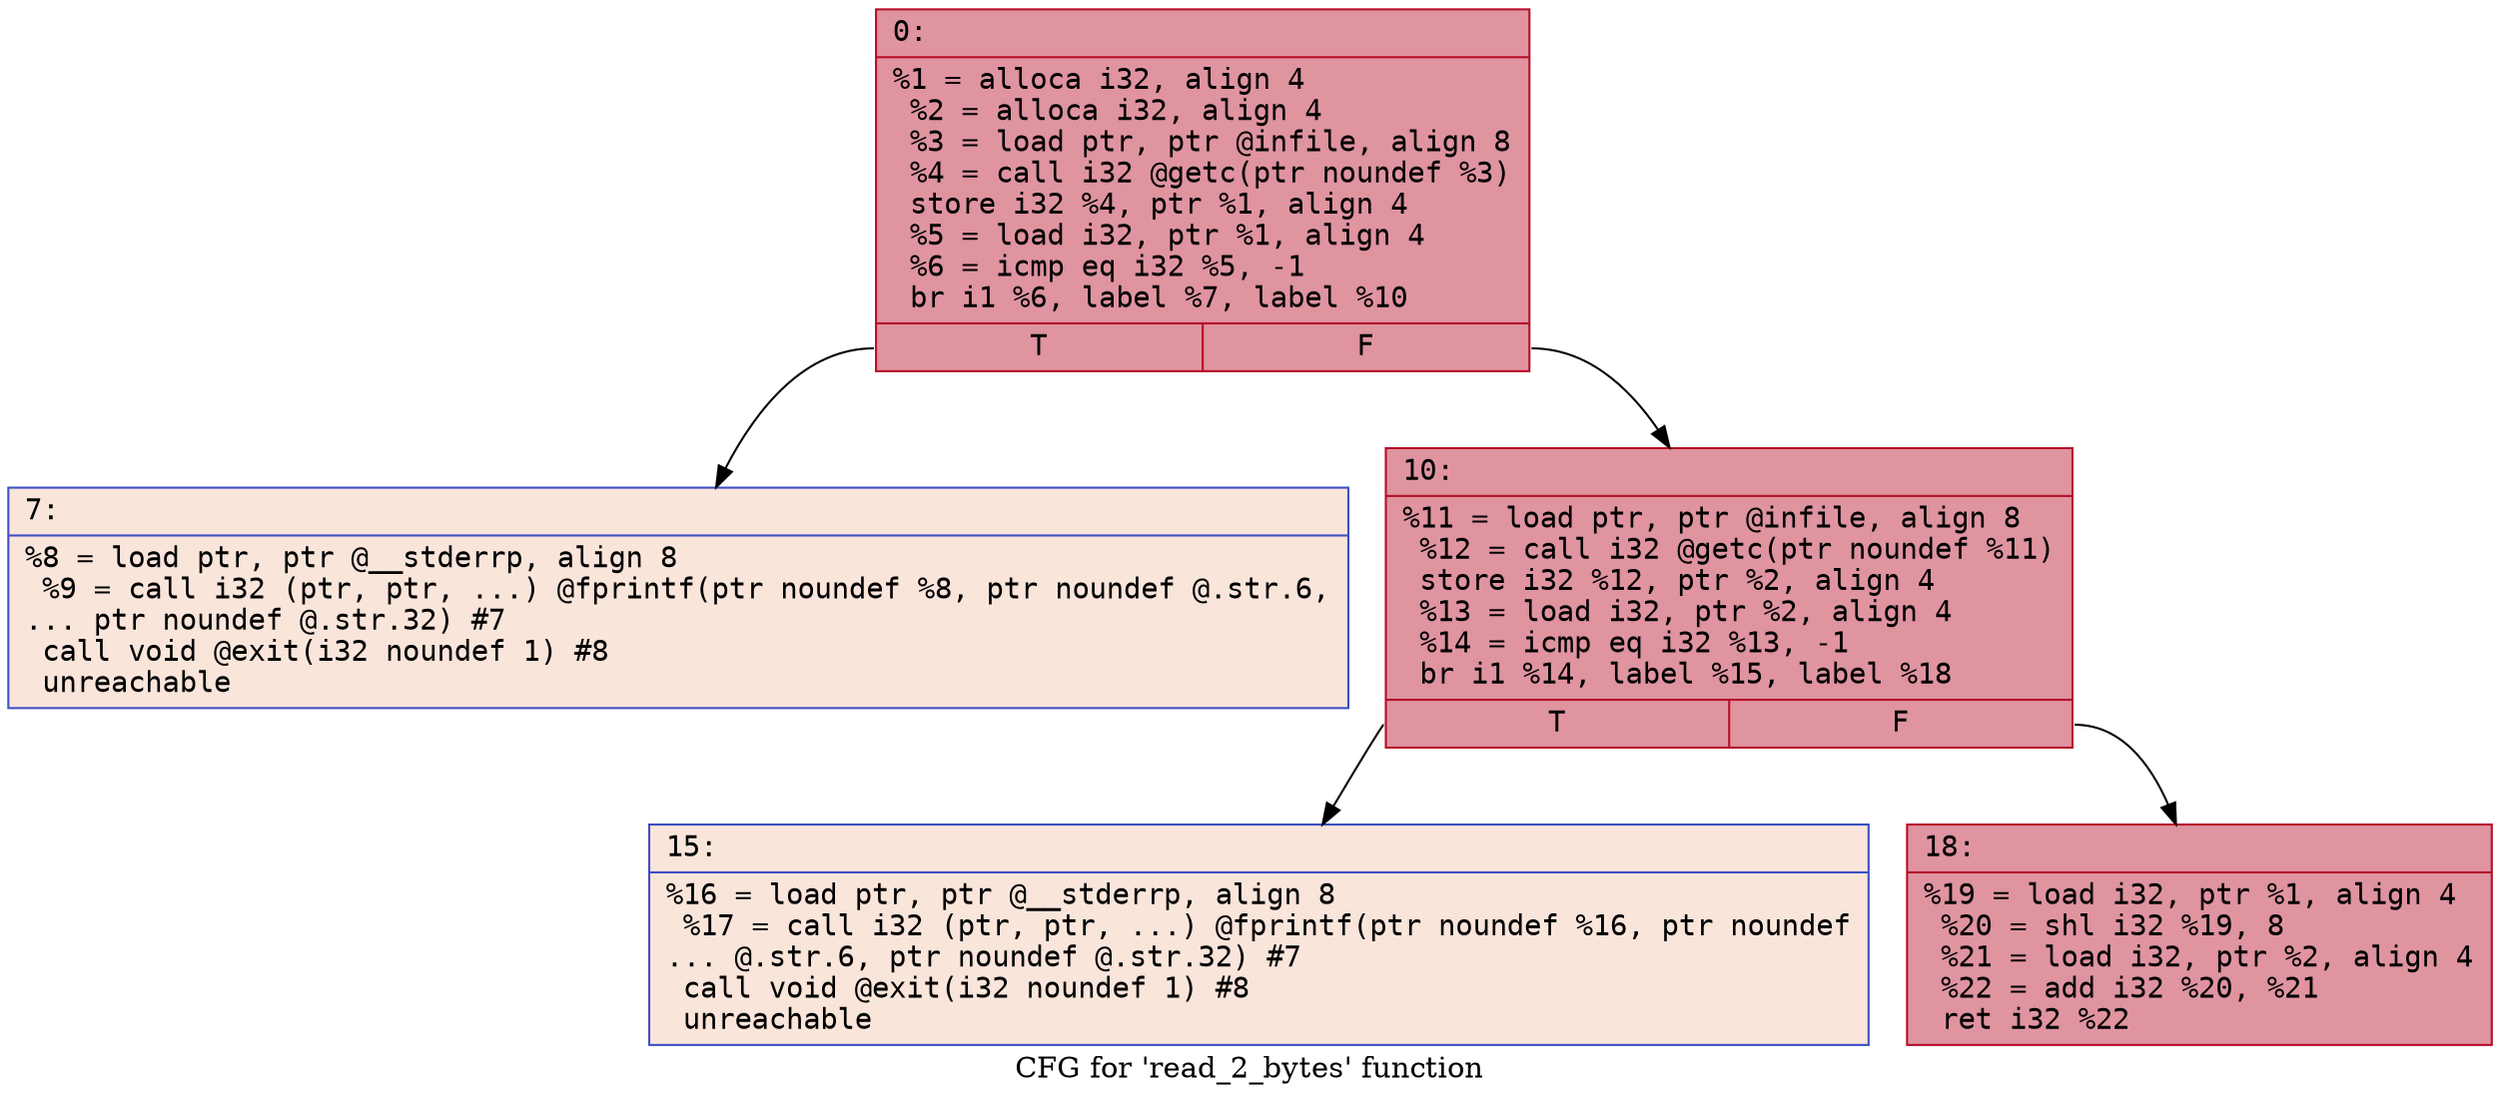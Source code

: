 digraph "CFG for 'read_2_bytes' function" {
	label="CFG for 'read_2_bytes' function";

	Node0x60000226d2c0 [shape=record,color="#b70d28ff", style=filled, fillcolor="#b70d2870" fontname="Courier",label="{0:\l|  %1 = alloca i32, align 4\l  %2 = alloca i32, align 4\l  %3 = load ptr, ptr @infile, align 8\l  %4 = call i32 @getc(ptr noundef %3)\l  store i32 %4, ptr %1, align 4\l  %5 = load i32, ptr %1, align 4\l  %6 = icmp eq i32 %5, -1\l  br i1 %6, label %7, label %10\l|{<s0>T|<s1>F}}"];
	Node0x60000226d2c0:s0 -> Node0x60000226d310[tooltip="0 -> 7\nProbability 0.00%" ];
	Node0x60000226d2c0:s1 -> Node0x60000226d360[tooltip="0 -> 10\nProbability 100.00%" ];
	Node0x60000226d310 [shape=record,color="#3d50c3ff", style=filled, fillcolor="#f4c5ad70" fontname="Courier",label="{7:\l|  %8 = load ptr, ptr @__stderrp, align 8\l  %9 = call i32 (ptr, ptr, ...) @fprintf(ptr noundef %8, ptr noundef @.str.6,\l... ptr noundef @.str.32) #7\l  call void @exit(i32 noundef 1) #8\l  unreachable\l}"];
	Node0x60000226d360 [shape=record,color="#b70d28ff", style=filled, fillcolor="#b70d2870" fontname="Courier",label="{10:\l|  %11 = load ptr, ptr @infile, align 8\l  %12 = call i32 @getc(ptr noundef %11)\l  store i32 %12, ptr %2, align 4\l  %13 = load i32, ptr %2, align 4\l  %14 = icmp eq i32 %13, -1\l  br i1 %14, label %15, label %18\l|{<s0>T|<s1>F}}"];
	Node0x60000226d360:s0 -> Node0x60000226d3b0[tooltip="10 -> 15\nProbability 0.00%" ];
	Node0x60000226d360:s1 -> Node0x60000226d400[tooltip="10 -> 18\nProbability 100.00%" ];
	Node0x60000226d3b0 [shape=record,color="#3d50c3ff", style=filled, fillcolor="#f4c5ad70" fontname="Courier",label="{15:\l|  %16 = load ptr, ptr @__stderrp, align 8\l  %17 = call i32 (ptr, ptr, ...) @fprintf(ptr noundef %16, ptr noundef\l... @.str.6, ptr noundef @.str.32) #7\l  call void @exit(i32 noundef 1) #8\l  unreachable\l}"];
	Node0x60000226d400 [shape=record,color="#b70d28ff", style=filled, fillcolor="#b70d2870" fontname="Courier",label="{18:\l|  %19 = load i32, ptr %1, align 4\l  %20 = shl i32 %19, 8\l  %21 = load i32, ptr %2, align 4\l  %22 = add i32 %20, %21\l  ret i32 %22\l}"];
}
